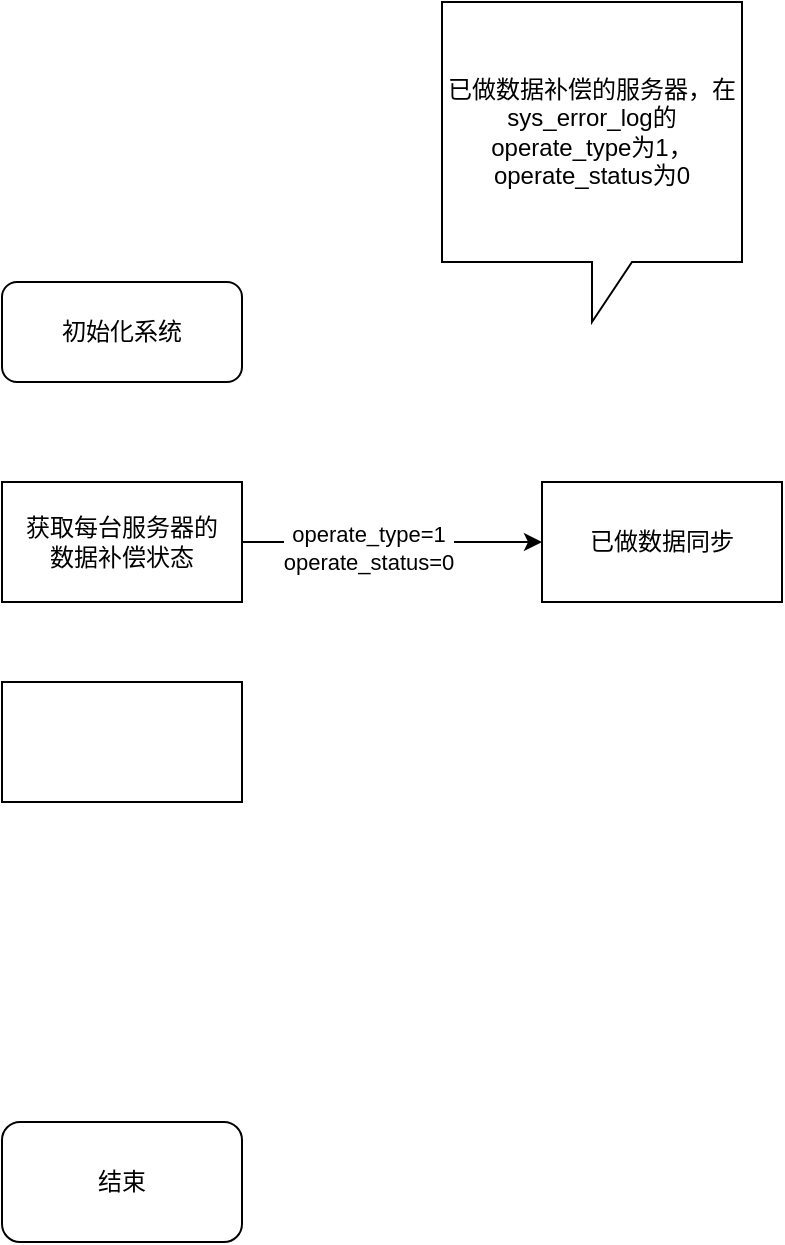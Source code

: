 <mxfile version="22.1.11" type="github">
  <diagram name="Page-1" id="74e2e168-ea6b-b213-b513-2b3c1d86103e">
    <mxGraphModel dx="1434" dy="758" grid="1" gridSize="10" guides="1" tooltips="1" connect="1" arrows="1" fold="1" page="1" pageScale="1" pageWidth="1100" pageHeight="850" background="none" math="0" shadow="0">
      <root>
        <mxCell id="0" />
        <mxCell id="1" parent="0" />
        <mxCell id="SdmI5DxxcPNGmVly1EdL-2" value="获取每台服务器的&lt;br&gt;数据补偿状态" style="rounded=0;whiteSpace=wrap;html=1;" vertex="1" parent="1">
          <mxGeometry x="230" y="250" width="120" height="60" as="geometry" />
        </mxCell>
        <mxCell id="SdmI5DxxcPNGmVly1EdL-4" value="已做数据补偿的服务器，在sys_error_log的operate_type为1，operate_status为0" style="shape=callout;whiteSpace=wrap;html=1;perimeter=calloutPerimeter;" vertex="1" parent="1">
          <mxGeometry x="450" y="10" width="150" height="160" as="geometry" />
        </mxCell>
        <mxCell id="SdmI5DxxcPNGmVly1EdL-5" value="已做数据同步" style="rounded=0;whiteSpace=wrap;html=1;" vertex="1" parent="1">
          <mxGeometry x="500" y="250" width="120" height="60" as="geometry" />
        </mxCell>
        <mxCell id="SdmI5DxxcPNGmVly1EdL-6" value="初始化系统" style="rounded=1;whiteSpace=wrap;html=1;" vertex="1" parent="1">
          <mxGeometry x="230" y="150" width="120" height="50" as="geometry" />
        </mxCell>
        <mxCell id="SdmI5DxxcPNGmVly1EdL-7" value="" style="endArrow=classic;html=1;rounded=0;exitX=1;exitY=0.5;exitDx=0;exitDy=0;entryX=0;entryY=0.5;entryDx=0;entryDy=0;" edge="1" parent="1" source="SdmI5DxxcPNGmVly1EdL-2" target="SdmI5DxxcPNGmVly1EdL-5">
          <mxGeometry width="50" height="50" relative="1" as="geometry">
            <mxPoint x="520" y="310" as="sourcePoint" />
            <mxPoint x="570" y="260" as="targetPoint" />
          </mxGeometry>
        </mxCell>
        <mxCell id="SdmI5DxxcPNGmVly1EdL-8" value="operate_type=1&lt;br&gt;operate_status=0" style="edgeLabel;html=1;align=center;verticalAlign=middle;resizable=0;points=[];" vertex="1" connectable="0" parent="SdmI5DxxcPNGmVly1EdL-7">
          <mxGeometry x="-0.16" y="-3" relative="1" as="geometry">
            <mxPoint as="offset" />
          </mxGeometry>
        </mxCell>
        <mxCell id="SdmI5DxxcPNGmVly1EdL-9" value="" style="rounded=0;whiteSpace=wrap;html=1;" vertex="1" parent="1">
          <mxGeometry x="230" y="350" width="120" height="60" as="geometry" />
        </mxCell>
        <mxCell id="SdmI5DxxcPNGmVly1EdL-10" value="结束" style="rounded=1;whiteSpace=wrap;html=1;" vertex="1" parent="1">
          <mxGeometry x="230" y="570" width="120" height="60" as="geometry" />
        </mxCell>
      </root>
    </mxGraphModel>
  </diagram>
</mxfile>
